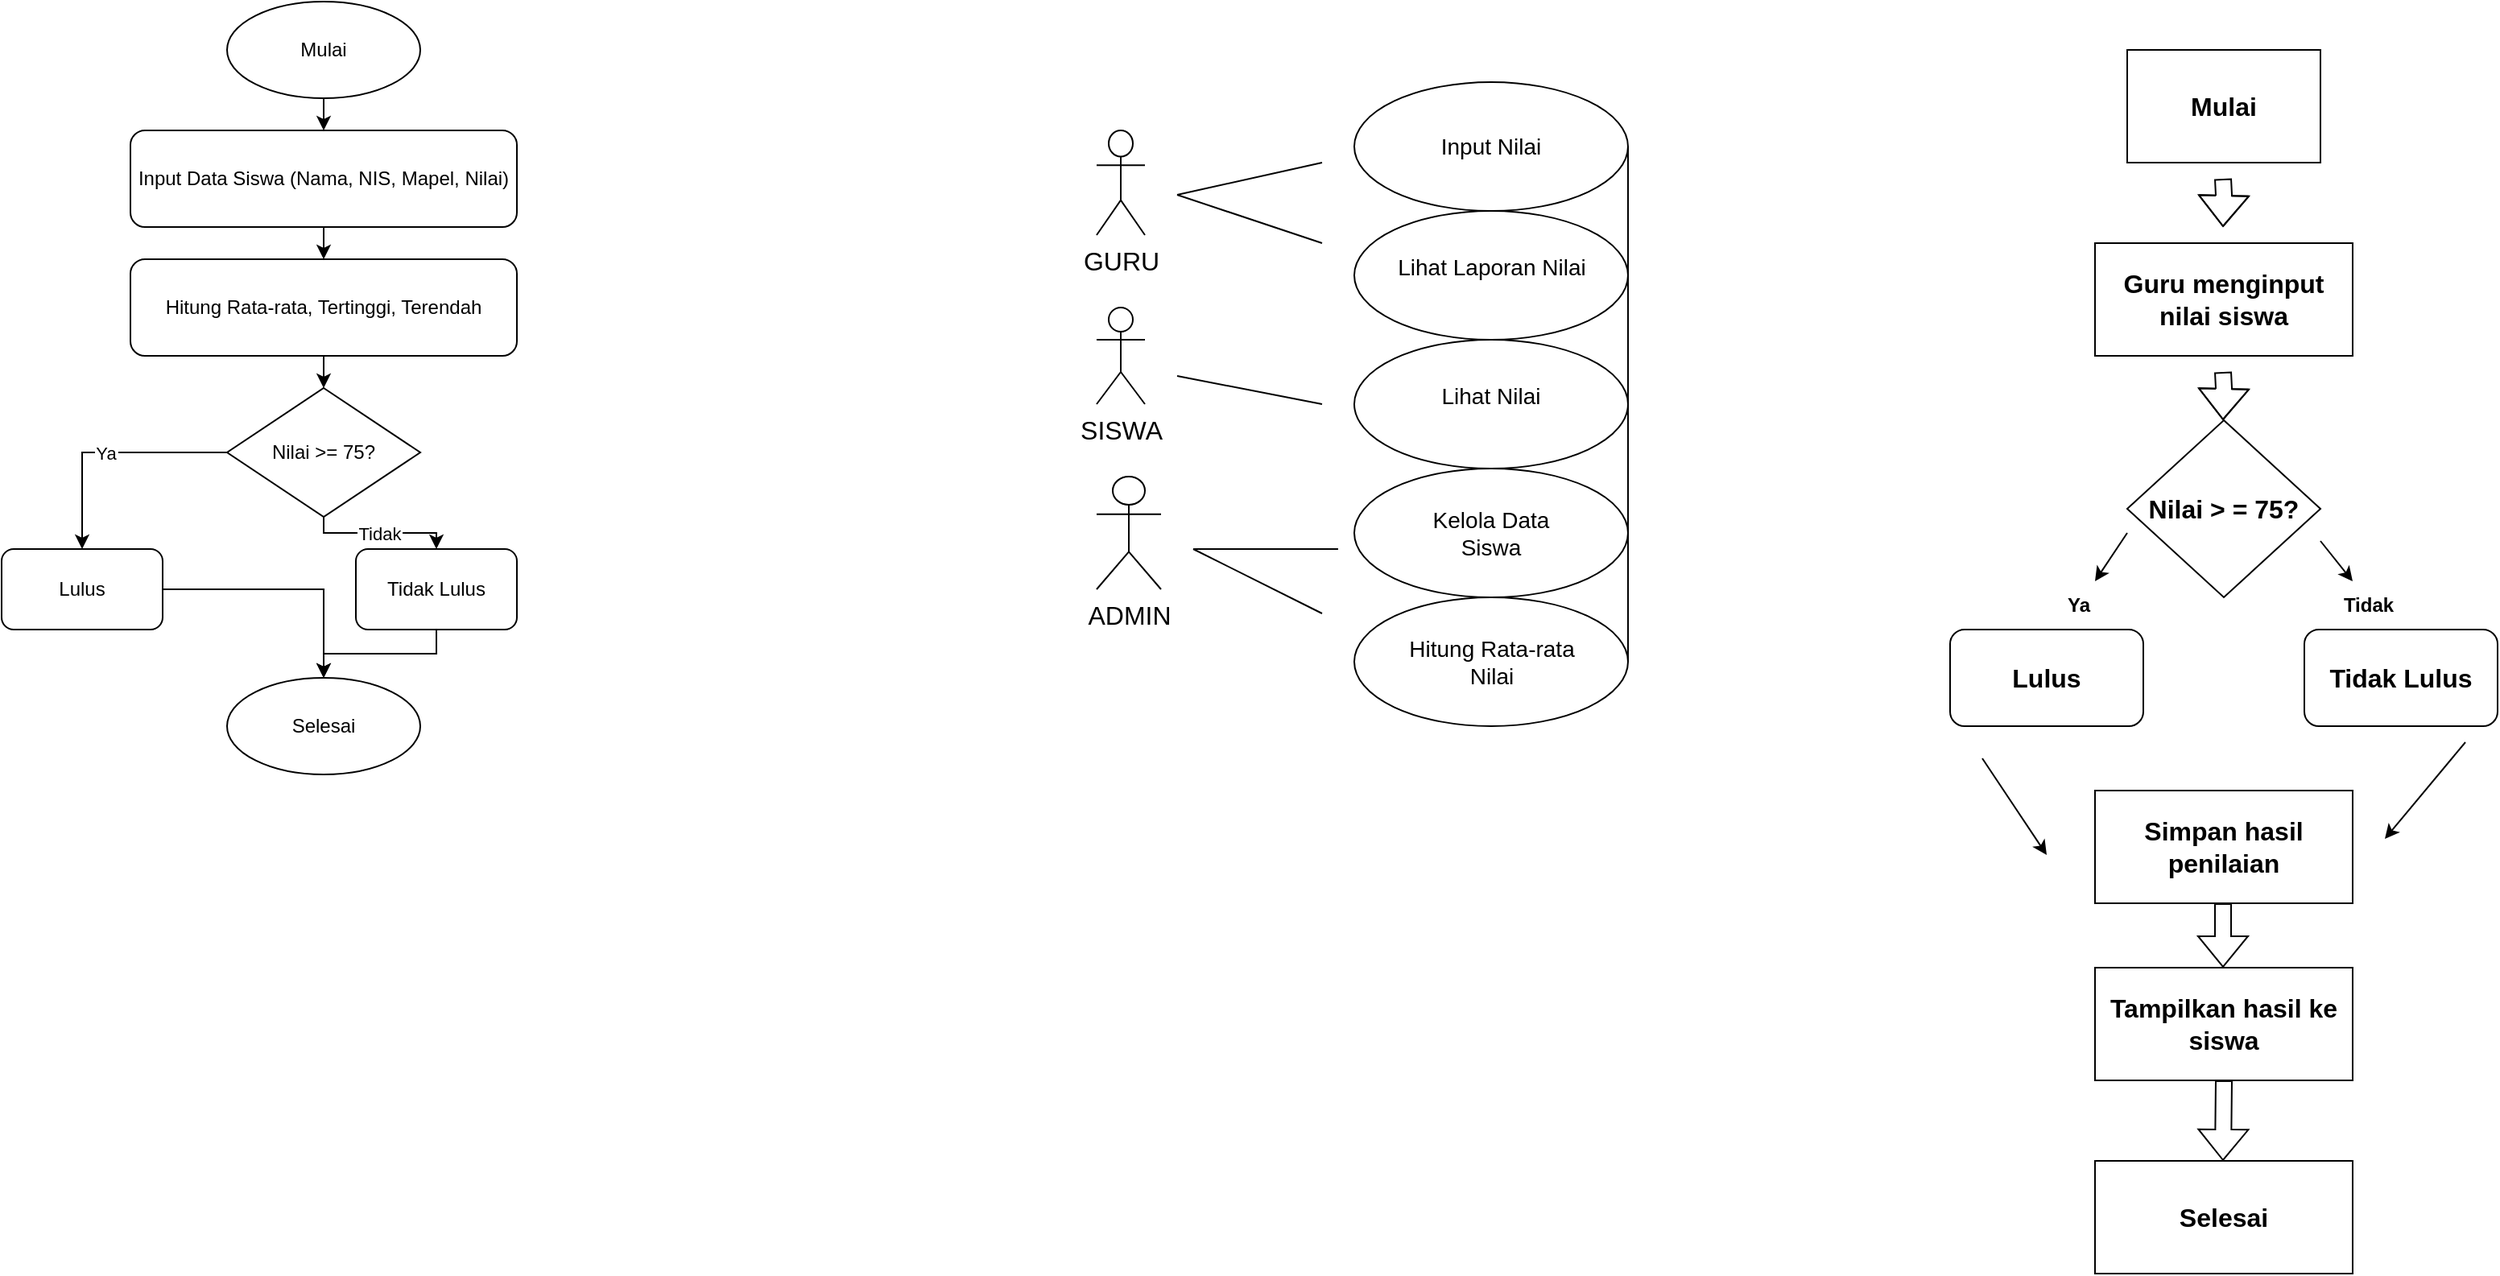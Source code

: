 <mxfile version="28.1.1">
  <diagram name="Flowchart Nilai Siswa" id="sKRNrJxRwYyDQtcjCXCt">
    <mxGraphModel dx="1042" dy="657" grid="1" gridSize="10" guides="1" tooltips="1" connect="1" arrows="1" fold="1" page="1" pageScale="1" pageWidth="850" pageHeight="1100" math="0" shadow="0">
      <root>
        <mxCell id="0" />
        <mxCell id="1" parent="0" />
        <mxCell id="SfPJ2uYH6aIYCAtwOL5K-2" value="Mulai" style="ellipse;whiteSpace=wrap;html=1;" parent="1" vertex="1">
          <mxGeometry x="550" y="170" width="120" height="60" as="geometry" />
        </mxCell>
        <mxCell id="SfPJ2uYH6aIYCAtwOL5K-3" value="Input Data Siswa (Nama, NIS, Mapel, Nilai)" style="rounded=1;whiteSpace=wrap;html=1;" parent="1" vertex="1">
          <mxGeometry x="490" y="250" width="240" height="60" as="geometry" />
        </mxCell>
        <mxCell id="SfPJ2uYH6aIYCAtwOL5K-4" value="Hitung Rata-rata, Tertinggi, Terendah" style="rounded=1;whiteSpace=wrap;html=1;" parent="1" vertex="1">
          <mxGeometry x="490" y="330" width="240" height="60" as="geometry" />
        </mxCell>
        <mxCell id="SfPJ2uYH6aIYCAtwOL5K-5" value="Nilai &gt;= 75?" style="rhombus;whiteSpace=wrap;html=1;" parent="1" vertex="1">
          <mxGeometry x="550" y="410" width="120" height="80" as="geometry" />
        </mxCell>
        <mxCell id="SfPJ2uYH6aIYCAtwOL5K-6" value="Lulus" style="rounded=1;whiteSpace=wrap;html=1;" parent="1" vertex="1">
          <mxGeometry x="410" y="510" width="100" height="50" as="geometry" />
        </mxCell>
        <mxCell id="SfPJ2uYH6aIYCAtwOL5K-7" value="Tidak Lulus" style="rounded=1;whiteSpace=wrap;html=1;" parent="1" vertex="1">
          <mxGeometry x="630" y="510" width="100" height="50" as="geometry" />
        </mxCell>
        <mxCell id="SfPJ2uYH6aIYCAtwOL5K-8" value="Selesai" style="ellipse;whiteSpace=wrap;html=1;" parent="1" vertex="1">
          <mxGeometry x="550" y="590" width="120" height="60" as="geometry" />
        </mxCell>
        <mxCell id="SfPJ2uYH6aIYCAtwOL5K-9" style="edgeStyle=orthogonalEdgeStyle;rounded=0;orthogonalLoop=1;" parent="1" source="SfPJ2uYH6aIYCAtwOL5K-2" target="SfPJ2uYH6aIYCAtwOL5K-3" edge="1">
          <mxGeometry relative="1" as="geometry" />
        </mxCell>
        <mxCell id="SfPJ2uYH6aIYCAtwOL5K-10" style="edgeStyle=orthogonalEdgeStyle;rounded=0;orthogonalLoop=1;" parent="1" source="SfPJ2uYH6aIYCAtwOL5K-3" target="SfPJ2uYH6aIYCAtwOL5K-4" edge="1">
          <mxGeometry relative="1" as="geometry" />
        </mxCell>
        <mxCell id="SfPJ2uYH6aIYCAtwOL5K-11" style="edgeStyle=orthogonalEdgeStyle;rounded=0;orthogonalLoop=1;" parent="1" source="SfPJ2uYH6aIYCAtwOL5K-4" target="SfPJ2uYH6aIYCAtwOL5K-5" edge="1">
          <mxGeometry relative="1" as="geometry" />
        </mxCell>
        <mxCell id="SfPJ2uYH6aIYCAtwOL5K-12" value="Ya" style="edgeStyle=orthogonalEdgeStyle;rounded=0;orthogonalLoop=1;" parent="1" source="SfPJ2uYH6aIYCAtwOL5K-5" target="SfPJ2uYH6aIYCAtwOL5K-6" edge="1">
          <mxGeometry relative="1" as="geometry">
            <mxPoint x="490" y="490" as="targetPoint" />
          </mxGeometry>
        </mxCell>
        <mxCell id="SfPJ2uYH6aIYCAtwOL5K-13" value="Tidak" style="edgeStyle=orthogonalEdgeStyle;rounded=0;orthogonalLoop=1;" parent="1" source="SfPJ2uYH6aIYCAtwOL5K-5" target="SfPJ2uYH6aIYCAtwOL5K-7" edge="1">
          <mxGeometry relative="1" as="geometry">
            <mxPoint x="670" y="490" as="targetPoint" />
          </mxGeometry>
        </mxCell>
        <mxCell id="SfPJ2uYH6aIYCAtwOL5K-14" style="edgeStyle=orthogonalEdgeStyle;rounded=0;orthogonalLoop=1;" parent="1" source="SfPJ2uYH6aIYCAtwOL5K-6" target="SfPJ2uYH6aIYCAtwOL5K-8" edge="1">
          <mxGeometry relative="1" as="geometry" />
        </mxCell>
        <mxCell id="SfPJ2uYH6aIYCAtwOL5K-15" style="edgeStyle=orthogonalEdgeStyle;rounded=0;orthogonalLoop=1;" parent="1" source="SfPJ2uYH6aIYCAtwOL5K-7" target="SfPJ2uYH6aIYCAtwOL5K-8" edge="1">
          <mxGeometry relative="1" as="geometry" />
        </mxCell>
        <mxCell id="Y9F-JU6CR1JgBbWabR1M-3" value="" style="ellipse;whiteSpace=wrap;html=1;" parent="1" vertex="1">
          <mxGeometry x="1250" y="220" width="170" height="80" as="geometry" />
        </mxCell>
        <mxCell id="Y9F-JU6CR1JgBbWabR1M-4" value="" style="ellipse;whiteSpace=wrap;html=1;" parent="1" vertex="1">
          <mxGeometry x="1250" y="300" width="170" height="80" as="geometry" />
        </mxCell>
        <mxCell id="Y9F-JU6CR1JgBbWabR1M-5" value="" style="ellipse;whiteSpace=wrap;html=1;" parent="1" vertex="1">
          <mxGeometry x="1250" y="380" width="170" height="80" as="geometry" />
        </mxCell>
        <mxCell id="Y9F-JU6CR1JgBbWabR1M-6" value="" style="ellipse;whiteSpace=wrap;html=1;" parent="1" vertex="1">
          <mxGeometry x="1250" y="460" width="170" height="80" as="geometry" />
        </mxCell>
        <mxCell id="Y9F-JU6CR1JgBbWabR1M-7" value="" style="ellipse;whiteSpace=wrap;html=1;" parent="1" vertex="1">
          <mxGeometry x="1250" y="540" width="170" height="80" as="geometry" />
        </mxCell>
        <mxCell id="Y9F-JU6CR1JgBbWabR1M-8" value="" style="endArrow=none;html=1;rounded=0;exitX=1;exitY=0.5;exitDx=0;exitDy=0;entryX=1;entryY=0.5;entryDx=0;entryDy=0;" parent="1" source="Y9F-JU6CR1JgBbWabR1M-7" target="Y9F-JU6CR1JgBbWabR1M-3" edge="1">
          <mxGeometry width="50" height="50" relative="1" as="geometry">
            <mxPoint x="1420" y="480" as="sourcePoint" />
            <mxPoint x="1420" y="280" as="targetPoint" />
          </mxGeometry>
        </mxCell>
        <mxCell id="Y9F-JU6CR1JgBbWabR1M-18" value="" style="endArrow=none;html=1;rounded=0;" parent="1" edge="1">
          <mxGeometry width="50" height="50" relative="1" as="geometry">
            <mxPoint x="1140" y="290" as="sourcePoint" />
            <mxPoint x="1140" y="290" as="targetPoint" />
            <Array as="points" />
          </mxGeometry>
        </mxCell>
        <mxCell id="Y9F-JU6CR1JgBbWabR1M-30" value="&lt;span style=&quot;font-size: 14px;&quot;&gt;Input Nilai&lt;/span&gt;" style="text;html=1;align=center;verticalAlign=middle;whiteSpace=wrap;rounded=0;" parent="1" vertex="1">
          <mxGeometry x="1295" y="255" width="80" height="10" as="geometry" />
        </mxCell>
        <mxCell id="Y9F-JU6CR1JgBbWabR1M-31" value="&lt;span style=&quot;font-size: 14px;&quot;&gt;Lihat Laporan Nilai&lt;/span&gt;" style="text;html=1;align=center;verticalAlign=middle;whiteSpace=wrap;rounded=0;" parent="1" vertex="1">
          <mxGeometry x="1272.5" y="330" width="125" height="10" as="geometry" />
        </mxCell>
        <mxCell id="Y9F-JU6CR1JgBbWabR1M-32" value="&lt;span style=&quot;font-size: 14px;&quot;&gt;Lihat Nilai&lt;/span&gt;" style="text;html=1;align=center;verticalAlign=middle;whiteSpace=wrap;rounded=0;" parent="1" vertex="1">
          <mxGeometry x="1295" y="410" width="80" height="10" as="geometry" />
        </mxCell>
        <mxCell id="Y9F-JU6CR1JgBbWabR1M-33" value="&lt;span style=&quot;font-size: 14px;&quot;&gt;Kelola Data Siswa&lt;/span&gt;&lt;span style=&quot;color: rgba(0, 0, 0, 0); font-family: monospace; font-size: 0px; text-align: start; text-wrap-mode: nowrap;&quot;&gt;%3CmxGraphModel%3E%3Croot%3E%3CmxCell%20id%3D%220%22%2F%3E%3CmxCell%20id%3D%221%22%20parent%3D%220%22%2F%3E%3CmxCell%20id%3D%222%22%20value%3D%22%26lt%3Bspan%20style%3D%26quot%3Bfont-size%3A%2014px%3B%26quot%3B%26gt%3BInput%20Nilai%26lt%3B%2Fspan%26gt%3B%22%20style%3D%22text%3Bhtml%3D1%3Balign%3Dcenter%3BverticalAlign%3Dmiddle%3BwhiteSpace%3Dwrap%3Brounded%3D0%3B%22%20vertex%3D%221%22%20parent%3D%221%22%3E%3CmxGeometry%20x%3D%221295%22%20y%3D%22255%22%20width%3D%2280%22%20height%3D%2210%22%20as%3D%22geometry%22%2F%3E%3C%2FmxCell%3E%3C%2Froot%3E%3C%2FmxGraphModel%3E&lt;/span&gt;" style="text;html=1;align=center;verticalAlign=middle;whiteSpace=wrap;rounded=0;" parent="1" vertex="1">
          <mxGeometry x="1295" y="495" width="80" height="10" as="geometry" />
        </mxCell>
        <mxCell id="Y9F-JU6CR1JgBbWabR1M-34" value="&lt;span style=&quot;font-size: 14px;&quot;&gt;Hitung Rata-rata Nilai&lt;/span&gt;" style="text;html=1;align=center;verticalAlign=middle;whiteSpace=wrap;rounded=0;" parent="1" vertex="1">
          <mxGeometry x="1267.5" y="575" width="135" height="10" as="geometry" />
        </mxCell>
        <mxCell id="Y9F-JU6CR1JgBbWabR1M-46" value="&lt;font size=&quot;3&quot;&gt;GURU&lt;/font&gt;" style="shape=umlActor;verticalLabelPosition=bottom;verticalAlign=top;html=1;outlineConnect=0;" parent="1" vertex="1">
          <mxGeometry x="1090" y="250" width="30" height="65" as="geometry" />
        </mxCell>
        <mxCell id="Y9F-JU6CR1JgBbWabR1M-47" value="" style="endArrow=none;html=1;rounded=0;" parent="1" edge="1">
          <mxGeometry width="50" height="50" relative="1" as="geometry">
            <mxPoint x="1140" y="290" as="sourcePoint" />
            <mxPoint x="1230" y="320" as="targetPoint" />
          </mxGeometry>
        </mxCell>
        <mxCell id="Y9F-JU6CR1JgBbWabR1M-48" value="" style="endArrow=none;html=1;rounded=0;" parent="1" edge="1">
          <mxGeometry width="50" height="50" relative="1" as="geometry">
            <mxPoint x="1140" y="290" as="sourcePoint" />
            <mxPoint x="1230" y="270" as="targetPoint" />
          </mxGeometry>
        </mxCell>
        <mxCell id="Y9F-JU6CR1JgBbWabR1M-49" value="&lt;font size=&quot;3&quot;&gt;SISWA&lt;/font&gt;" style="shape=umlActor;verticalLabelPosition=bottom;verticalAlign=top;html=1;outlineConnect=0;" parent="1" vertex="1">
          <mxGeometry x="1090" y="360" width="30" height="60" as="geometry" />
        </mxCell>
        <mxCell id="Y9F-JU6CR1JgBbWabR1M-50" value="" style="endArrow=none;html=1;rounded=0;" parent="1" edge="1">
          <mxGeometry width="50" height="50" relative="1" as="geometry">
            <mxPoint x="1140" y="402.5" as="sourcePoint" />
            <mxPoint x="1230" y="420" as="targetPoint" />
            <Array as="points" />
          </mxGeometry>
        </mxCell>
        <mxCell id="Y9F-JU6CR1JgBbWabR1M-51" value="&lt;font size=&quot;3&quot;&gt;ADMIN&lt;/font&gt;" style="shape=umlActor;verticalLabelPosition=bottom;verticalAlign=top;html=1;outlineConnect=0;" parent="1" vertex="1">
          <mxGeometry x="1090" y="465" width="40" height="70" as="geometry" />
        </mxCell>
        <mxCell id="Y9F-JU6CR1JgBbWabR1M-53" value="" style="endArrow=none;html=1;rounded=0;" parent="1" edge="1">
          <mxGeometry width="50" height="50" relative="1" as="geometry">
            <mxPoint x="1150" y="510" as="sourcePoint" />
            <mxPoint x="1240" y="510" as="targetPoint" />
          </mxGeometry>
        </mxCell>
        <mxCell id="Y9F-JU6CR1JgBbWabR1M-54" value="" style="endArrow=none;html=1;rounded=0;" parent="1" edge="1">
          <mxGeometry width="50" height="50" relative="1" as="geometry">
            <mxPoint x="1150" y="510" as="sourcePoint" />
            <mxPoint x="1230" y="550" as="targetPoint" />
          </mxGeometry>
        </mxCell>
        <mxCell id="Y9F-JU6CR1JgBbWabR1M-56" value="" style="rounded=0;whiteSpace=wrap;html=1;" parent="1" vertex="1">
          <mxGeometry x="1730" y="200" width="120" height="70" as="geometry" />
        </mxCell>
        <mxCell id="Y9F-JU6CR1JgBbWabR1M-57" value="" style="rounded=0;whiteSpace=wrap;html=1;" parent="1" vertex="1">
          <mxGeometry x="1710" y="320" width="160" height="70" as="geometry" />
        </mxCell>
        <mxCell id="Y9F-JU6CR1JgBbWabR1M-58" value="" style="rhombus;whiteSpace=wrap;html=1;" parent="1" vertex="1">
          <mxGeometry x="1730" y="430" width="120" height="110" as="geometry" />
        </mxCell>
        <mxCell id="Y9F-JU6CR1JgBbWabR1M-59" value="" style="rounded=1;whiteSpace=wrap;html=1;" parent="1" vertex="1">
          <mxGeometry x="1840" y="560" width="120" height="60" as="geometry" />
        </mxCell>
        <mxCell id="Y9F-JU6CR1JgBbWabR1M-60" value="" style="rounded=1;whiteSpace=wrap;html=1;" parent="1" vertex="1">
          <mxGeometry x="1620" y="560" width="120" height="60" as="geometry" />
        </mxCell>
        <mxCell id="Y9F-JU6CR1JgBbWabR1M-61" value="" style="rounded=0;whiteSpace=wrap;html=1;" parent="1" vertex="1">
          <mxGeometry x="1710" y="660" width="160" height="70" as="geometry" />
        </mxCell>
        <mxCell id="Y9F-JU6CR1JgBbWabR1M-62" value="" style="rounded=0;whiteSpace=wrap;html=1;" parent="1" vertex="1">
          <mxGeometry x="1710" y="770" width="160" height="70" as="geometry" />
        </mxCell>
        <mxCell id="Y9F-JU6CR1JgBbWabR1M-63" value="" style="rounded=0;whiteSpace=wrap;html=1;" parent="1" vertex="1">
          <mxGeometry x="1710" y="890" width="160" height="70" as="geometry" />
        </mxCell>
        <mxCell id="Y9F-JU6CR1JgBbWabR1M-64" value="" style="shape=flexArrow;endArrow=classic;html=1;rounded=0;" parent="1" edge="1">
          <mxGeometry width="50" height="50" relative="1" as="geometry">
            <mxPoint x="1789.5" y="280" as="sourcePoint" />
            <mxPoint x="1789.5" y="310" as="targetPoint" />
            <Array as="points">
              <mxPoint x="1790" y="290" />
            </Array>
          </mxGeometry>
        </mxCell>
        <mxCell id="Y9F-JU6CR1JgBbWabR1M-65" value="" style="shape=flexArrow;endArrow=classic;html=1;rounded=0;" parent="1" edge="1">
          <mxGeometry width="50" height="50" relative="1" as="geometry">
            <mxPoint x="1789.5" y="400" as="sourcePoint" />
            <mxPoint x="1789.5" y="430" as="targetPoint" />
            <Array as="points">
              <mxPoint x="1790" y="410" />
            </Array>
          </mxGeometry>
        </mxCell>
        <mxCell id="Y9F-JU6CR1JgBbWabR1M-67" value="" style="endArrow=classic;html=1;rounded=0;" parent="1" edge="1">
          <mxGeometry width="50" height="50" relative="1" as="geometry">
            <mxPoint x="1850" y="505" as="sourcePoint" />
            <mxPoint x="1870" y="530" as="targetPoint" />
          </mxGeometry>
        </mxCell>
        <mxCell id="Y9F-JU6CR1JgBbWabR1M-69" value="" style="endArrow=classic;html=1;rounded=0;" parent="1" edge="1">
          <mxGeometry width="50" height="50" relative="1" as="geometry">
            <mxPoint x="1730" y="500" as="sourcePoint" />
            <mxPoint x="1710" y="530" as="targetPoint" />
          </mxGeometry>
        </mxCell>
        <mxCell id="Y9F-JU6CR1JgBbWabR1M-71" value="" style="endArrow=classic;html=1;rounded=0;" parent="1" edge="1">
          <mxGeometry width="50" height="50" relative="1" as="geometry">
            <mxPoint x="1640" y="640" as="sourcePoint" />
            <mxPoint x="1680" y="700" as="targetPoint" />
          </mxGeometry>
        </mxCell>
        <mxCell id="Y9F-JU6CR1JgBbWabR1M-72" value="" style="endArrow=classic;html=1;rounded=0;" parent="1" edge="1">
          <mxGeometry width="50" height="50" relative="1" as="geometry">
            <mxPoint x="1940" y="630" as="sourcePoint" />
            <mxPoint x="1890" y="690" as="targetPoint" />
          </mxGeometry>
        </mxCell>
        <mxCell id="Y9F-JU6CR1JgBbWabR1M-74" value="" style="shape=flexArrow;endArrow=classic;html=1;rounded=0;" parent="1" edge="1">
          <mxGeometry width="50" height="50" relative="1" as="geometry">
            <mxPoint x="1789.5" y="730" as="sourcePoint" />
            <mxPoint x="1789.5" y="770" as="targetPoint" />
          </mxGeometry>
        </mxCell>
        <mxCell id="Y9F-JU6CR1JgBbWabR1M-75" value="" style="shape=flexArrow;endArrow=classic;html=1;rounded=0;exitX=0.5;exitY=1;exitDx=0;exitDy=0;" parent="1" source="Y9F-JU6CR1JgBbWabR1M-62" edge="1">
          <mxGeometry width="50" height="50" relative="1" as="geometry">
            <mxPoint x="1789.5" y="850" as="sourcePoint" />
            <mxPoint x="1789.5" y="890" as="targetPoint" />
          </mxGeometry>
        </mxCell>
        <mxCell id="Y9F-JU6CR1JgBbWabR1M-76" value="&lt;b&gt;Ya&lt;/b&gt;" style="text;html=1;align=center;verticalAlign=middle;whiteSpace=wrap;rounded=0;" parent="1" vertex="1">
          <mxGeometry x="1670" y="530" width="60" height="30" as="geometry" />
        </mxCell>
        <mxCell id="Y9F-JU6CR1JgBbWabR1M-77" value="&lt;b&gt;Tidak&lt;/b&gt;" style="text;html=1;align=center;verticalAlign=middle;whiteSpace=wrap;rounded=0;" parent="1" vertex="1">
          <mxGeometry x="1850" y="530" width="60" height="30" as="geometry" />
        </mxCell>
        <mxCell id="Y9F-JU6CR1JgBbWabR1M-78" value="&lt;font size=&quot;3&quot;&gt;&lt;b&gt;Mulai&lt;/b&gt;&lt;/font&gt;" style="text;html=1;align=center;verticalAlign=middle;whiteSpace=wrap;rounded=0;" parent="1" vertex="1">
          <mxGeometry x="1760" y="220" width="60" height="30" as="geometry" />
        </mxCell>
        <mxCell id="Y9F-JU6CR1JgBbWabR1M-79" value="&lt;font size=&quot;3&quot;&gt;&lt;b&gt;Lulus&lt;/b&gt;&lt;/font&gt;" style="text;html=1;align=center;verticalAlign=middle;whiteSpace=wrap;rounded=0;" parent="1" vertex="1">
          <mxGeometry x="1650" y="575" width="60" height="30" as="geometry" />
        </mxCell>
        <mxCell id="Y9F-JU6CR1JgBbWabR1M-81" value="&lt;font size=&quot;3&quot;&gt;&lt;b&gt;Tidak Lulus&lt;/b&gt;&lt;/font&gt;" style="text;html=1;align=center;verticalAlign=middle;whiteSpace=wrap;rounded=0;" parent="1" vertex="1">
          <mxGeometry x="1845" y="575" width="110" height="30" as="geometry" />
        </mxCell>
        <mxCell id="Y9F-JU6CR1JgBbWabR1M-82" value="&lt;font size=&quot;3&quot;&gt;&lt;b&gt;Selesai&lt;/b&gt;&lt;/font&gt;" style="text;html=1;align=center;verticalAlign=middle;whiteSpace=wrap;rounded=0;" parent="1" vertex="1">
          <mxGeometry x="1760" y="910" width="60" height="30" as="geometry" />
        </mxCell>
        <mxCell id="Y9F-JU6CR1JgBbWabR1M-83" value="&lt;font size=&quot;3&quot;&gt;&lt;b&gt;Tampilkan hasil ke siswa&lt;/b&gt;&lt;/font&gt;" style="text;html=1;align=center;verticalAlign=middle;whiteSpace=wrap;rounded=0;" parent="1" vertex="1">
          <mxGeometry x="1710" y="790" width="160" height="30" as="geometry" />
        </mxCell>
        <mxCell id="Y9F-JU6CR1JgBbWabR1M-84" value="&lt;font size=&quot;3&quot;&gt;&lt;b&gt;Simpan hasil penilaian&lt;/b&gt;&lt;/font&gt;" style="text;html=1;align=center;verticalAlign=middle;whiteSpace=wrap;rounded=0;" parent="1" vertex="1">
          <mxGeometry x="1730" y="680" width="120" height="30" as="geometry" />
        </mxCell>
        <mxCell id="Y9F-JU6CR1JgBbWabR1M-85" value="&lt;font size=&quot;3&quot;&gt;&lt;b&gt;Guru menginput nilai siswa&lt;/b&gt;&lt;/font&gt;" style="text;html=1;align=center;verticalAlign=middle;whiteSpace=wrap;rounded=0;" parent="1" vertex="1">
          <mxGeometry x="1720" y="340" width="140" height="30" as="geometry" />
        </mxCell>
        <mxCell id="Y9F-JU6CR1JgBbWabR1M-86" value="&lt;font size=&quot;3&quot;&gt;&lt;b&gt;Nilai &amp;gt; = 75?&lt;/b&gt;&lt;/font&gt;" style="text;html=1;align=center;verticalAlign=middle;whiteSpace=wrap;rounded=0;" parent="1" vertex="1">
          <mxGeometry x="1735" y="470" width="110" height="30" as="geometry" />
        </mxCell>
      </root>
    </mxGraphModel>
  </diagram>
</mxfile>
